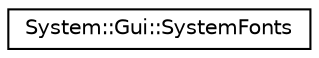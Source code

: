 digraph G
{
  edge [fontname="Helvetica",fontsize="10",labelfontname="Helvetica",labelfontsize="10"];
  node [fontname="Helvetica",fontsize="10",shape=record];
  rankdir="LR";
  Node1 [label="System::Gui::SystemFonts",height=0.2,width=0.4,color="black", fillcolor="white", style="filled",URL="$class_system_1_1_gui_1_1_system_fonts.html"];
}
